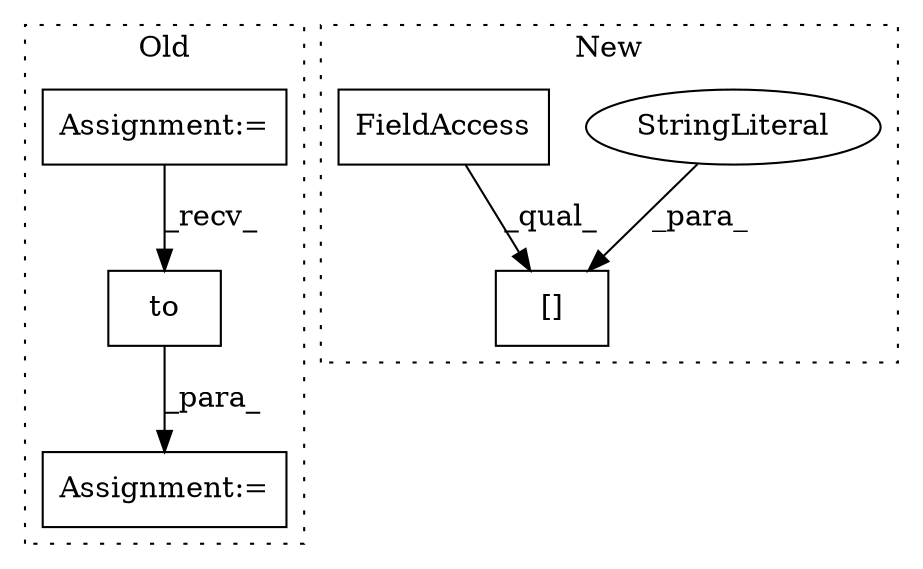 digraph G {
subgraph cluster0 {
1 [label="to" a="32" s="3698,3709" l="3,1" shape="box"];
3 [label="Assignment:=" a="7" s="3793" l="1" shape="box"];
5 [label="Assignment:=" a="7" s="3618" l="1" shape="box"];
label = "Old";
style="dotted";
}
subgraph cluster1 {
2 [label="[]" a="2" s="3650,3699" l="11,1" shape="box"];
4 [label="StringLiteral" a="45" s="3661" l="38" shape="ellipse"];
6 [label="FieldAccess" a="22" s="3650" l="10" shape="box"];
label = "New";
style="dotted";
}
1 -> 3 [label="_para_"];
4 -> 2 [label="_para_"];
5 -> 1 [label="_recv_"];
6 -> 2 [label="_qual_"];
}